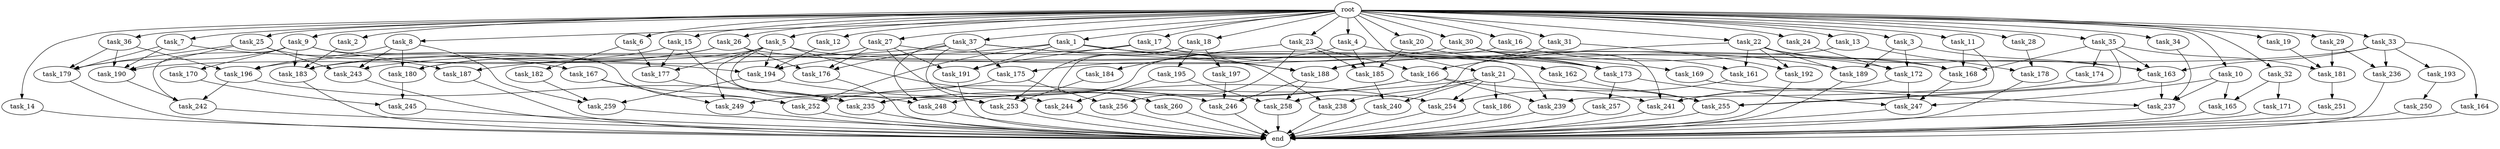 digraph G {
  root [size="0.000000"];
  task_1 [size="1.024000"];
  task_2 [size="1.024000"];
  task_3 [size="1.024000"];
  task_4 [size="1.024000"];
  task_5 [size="1.024000"];
  task_6 [size="1.024000"];
  task_7 [size="1.024000"];
  task_8 [size="1.024000"];
  task_9 [size="1.024000"];
  task_10 [size="1.024000"];
  task_11 [size="1.024000"];
  task_12 [size="1.024000"];
  task_13 [size="1.024000"];
  task_14 [size="1.024000"];
  task_15 [size="1.024000"];
  task_16 [size="1.024000"];
  task_17 [size="1.024000"];
  task_18 [size="1.024000"];
  task_19 [size="1.024000"];
  task_20 [size="1.024000"];
  task_21 [size="1.024000"];
  task_22 [size="1.024000"];
  task_23 [size="1.024000"];
  task_24 [size="1.024000"];
  task_25 [size="1.024000"];
  task_26 [size="1.024000"];
  task_27 [size="1.024000"];
  task_28 [size="1.024000"];
  task_29 [size="1.024000"];
  task_30 [size="1.024000"];
  task_31 [size="1.024000"];
  task_32 [size="1.024000"];
  task_33 [size="1.024000"];
  task_34 [size="1.024000"];
  task_35 [size="1.024000"];
  task_36 [size="1.024000"];
  task_37 [size="1.024000"];
  task_161 [size="292057776.128000"];
  task_162 [size="858993459.200000"];
  task_163 [size="678604832.768000"];
  task_164 [size="34359738.368000"];
  task_165 [size="429496729.600000"];
  task_166 [size="249108103.168000"];
  task_167 [size="137438953.472000"];
  task_168 [size="1322849927.168000"];
  task_169 [size="77309411.328000"];
  task_170 [size="34359738.368000"];
  task_171 [size="214748364.800000"];
  task_172 [size="558345748.480000"];
  task_173 [size="670014898.176000"];
  task_174 [size="214748364.800000"];
  task_175 [size="584115552.256000"];
  task_176 [size="489626271.744000"];
  task_177 [size="1546188226.560000"];
  task_178 [size="1408749273.088000"];
  task_179 [size="790273982.464000"];
  task_180 [size="1314259992.576000"];
  task_181 [size="944892805.120000"];
  task_182 [size="549755813.888000"];
  task_183 [size="2010044694.528000"];
  task_184 [size="34359738.368000"];
  task_185 [size="618475290.624000"];
  task_186 [size="858993459.200000"];
  task_187 [size="343597383.680000"];
  task_188 [size="1005022347.264000"];
  task_189 [size="979252543.488000"];
  task_190 [size="893353197.568000"];
  task_191 [size="970662608.896000"];
  task_192 [size="1073741824.000000"];
  task_193 [size="34359738.368000"];
  task_194 [size="670014898.176000"];
  task_195 [size="34359738.368000"];
  task_196 [size="377957122.048000"];
  task_197 [size="34359738.368000"];
  task_235 [size="592705486.848000"];
  task_236 [size="68719476.736000"];
  task_237 [size="1425929142.272000"];
  task_238 [size="893353197.568000"];
  task_239 [size="2027224563.712000"];
  task_240 [size="1073741824.000000"];
  task_241 [size="1382979469.312000"];
  task_242 [size="463856467.968000"];
  task_243 [size="420906795.008000"];
  task_244 [size="249108103.168000"];
  task_245 [size="1279900254.208000"];
  task_246 [size="249108103.168000"];
  task_247 [size="1262720385.024000"];
  task_248 [size="1752346656.768000"];
  task_249 [size="721554505.728000"];
  task_250 [size="420906795.008000"];
  task_251 [size="549755813.888000"];
  task_252 [size="970662608.896000"];
  task_253 [size="755914244.096000"];
  task_254 [size="1314259992.576000"];
  task_255 [size="2070174236.672000"];
  task_256 [size="68719476.736000"];
  task_257 [size="695784701.952000"];
  task_258 [size="841813590.016000"];
  task_259 [size="876173328.384000"];
  task_260 [size="34359738.368000"];
  end [size="0.000000"];

  root -> task_1 [size="1.000000"];
  root -> task_2 [size="1.000000"];
  root -> task_3 [size="1.000000"];
  root -> task_4 [size="1.000000"];
  root -> task_5 [size="1.000000"];
  root -> task_6 [size="1.000000"];
  root -> task_7 [size="1.000000"];
  root -> task_8 [size="1.000000"];
  root -> task_9 [size="1.000000"];
  root -> task_10 [size="1.000000"];
  root -> task_11 [size="1.000000"];
  root -> task_12 [size="1.000000"];
  root -> task_13 [size="1.000000"];
  root -> task_14 [size="1.000000"];
  root -> task_15 [size="1.000000"];
  root -> task_16 [size="1.000000"];
  root -> task_17 [size="1.000000"];
  root -> task_18 [size="1.000000"];
  root -> task_19 [size="1.000000"];
  root -> task_20 [size="1.000000"];
  root -> task_21 [size="1.000000"];
  root -> task_22 [size="1.000000"];
  root -> task_23 [size="1.000000"];
  root -> task_24 [size="1.000000"];
  root -> task_25 [size="1.000000"];
  root -> task_26 [size="1.000000"];
  root -> task_27 [size="1.000000"];
  root -> task_28 [size="1.000000"];
  root -> task_29 [size="1.000000"];
  root -> task_30 [size="1.000000"];
  root -> task_31 [size="1.000000"];
  root -> task_32 [size="1.000000"];
  root -> task_33 [size="1.000000"];
  root -> task_34 [size="1.000000"];
  root -> task_35 [size="1.000000"];
  root -> task_36 [size="1.000000"];
  root -> task_37 [size="1.000000"];
  task_1 -> task_169 [size="75497472.000000"];
  task_1 -> task_188 [size="75497472.000000"];
  task_1 -> task_191 [size="75497472.000000"];
  task_1 -> task_194 [size="75497472.000000"];
  task_1 -> task_252 [size="75497472.000000"];
  task_2 -> task_183 [size="679477248.000000"];
  task_3 -> task_163 [size="209715200.000000"];
  task_3 -> task_172 [size="209715200.000000"];
  task_3 -> task_189 [size="209715200.000000"];
  task_4 -> task_175 [size="536870912.000000"];
  task_4 -> task_185 [size="536870912.000000"];
  task_4 -> task_189 [size="536870912.000000"];
  task_5 -> task_173 [size="134217728.000000"];
  task_5 -> task_177 [size="134217728.000000"];
  task_5 -> task_190 [size="134217728.000000"];
  task_5 -> task_194 [size="134217728.000000"];
  task_5 -> task_246 [size="134217728.000000"];
  task_5 -> task_249 [size="134217728.000000"];
  task_5 -> task_253 [size="134217728.000000"];
  task_6 -> task_177 [size="536870912.000000"];
  task_6 -> task_182 [size="536870912.000000"];
  task_7 -> task_167 [size="134217728.000000"];
  task_7 -> task_179 [size="134217728.000000"];
  task_7 -> task_190 [size="134217728.000000"];
  task_8 -> task_180 [size="33554432.000000"];
  task_8 -> task_196 [size="33554432.000000"];
  task_8 -> task_243 [size="33554432.000000"];
  task_8 -> task_259 [size="33554432.000000"];
  task_9 -> task_170 [size="33554432.000000"];
  task_9 -> task_179 [size="33554432.000000"];
  task_9 -> task_183 [size="33554432.000000"];
  task_9 -> task_194 [size="33554432.000000"];
  task_9 -> task_242 [size="33554432.000000"];
  task_9 -> task_252 [size="33554432.000000"];
  task_10 -> task_165 [size="209715200.000000"];
  task_10 -> task_237 [size="209715200.000000"];
  task_10 -> task_247 [size="209715200.000000"];
  task_11 -> task_168 [size="838860800.000000"];
  task_11 -> task_239 [size="838860800.000000"];
  task_12 -> task_194 [size="411041792.000000"];
  task_13 -> task_178 [size="536870912.000000"];
  task_13 -> task_258 [size="536870912.000000"];
  task_14 -> end [size="1.000000"];
  task_15 -> task_177 [size="838860800.000000"];
  task_15 -> task_180 [size="838860800.000000"];
  task_15 -> task_248 [size="838860800.000000"];
  task_16 -> task_172 [size="33554432.000000"];
  task_16 -> task_235 [size="33554432.000000"];
  task_17 -> task_162 [size="838860800.000000"];
  task_17 -> task_183 [size="838860800.000000"];
  task_17 -> task_191 [size="838860800.000000"];
  task_17 -> task_239 [size="838860800.000000"];
  task_18 -> task_195 [size="33554432.000000"];
  task_18 -> task_197 [size="33554432.000000"];
  task_18 -> task_253 [size="33554432.000000"];
  task_18 -> task_260 [size="33554432.000000"];
  task_19 -> task_181 [size="679477248.000000"];
  task_20 -> task_173 [size="33554432.000000"];
  task_20 -> task_185 [size="33554432.000000"];
  task_21 -> task_186 [size="838860800.000000"];
  task_21 -> task_238 [size="838860800.000000"];
  task_21 -> task_240 [size="838860800.000000"];
  task_21 -> task_248 [size="838860800.000000"];
  task_21 -> task_254 [size="838860800.000000"];
  task_21 -> task_255 [size="838860800.000000"];
  task_22 -> task_161 [size="209715200.000000"];
  task_22 -> task_163 [size="209715200.000000"];
  task_22 -> task_166 [size="209715200.000000"];
  task_22 -> task_168 [size="209715200.000000"];
  task_22 -> task_189 [size="209715200.000000"];
  task_22 -> task_192 [size="209715200.000000"];
  task_23 -> task_166 [size="33554432.000000"];
  task_23 -> task_184 [size="33554432.000000"];
  task_23 -> task_185 [size="33554432.000000"];
  task_23 -> task_256 [size="33554432.000000"];
  task_24 -> task_172 [size="301989888.000000"];
  task_25 -> task_179 [size="301989888.000000"];
  task_25 -> task_187 [size="301989888.000000"];
  task_25 -> task_190 [size="301989888.000000"];
  task_25 -> task_243 [size="301989888.000000"];
  task_26 -> task_173 [size="411041792.000000"];
  task_26 -> task_176 [size="411041792.000000"];
  task_26 -> task_180 [size="411041792.000000"];
  task_26 -> task_183 [size="411041792.000000"];
  task_27 -> task_168 [size="33554432.000000"];
  task_27 -> task_176 [size="33554432.000000"];
  task_27 -> task_191 [size="33554432.000000"];
  task_27 -> task_196 [size="33554432.000000"];
  task_27 -> task_244 [size="33554432.000000"];
  task_28 -> task_178 [size="838860800.000000"];
  task_29 -> task_181 [size="33554432.000000"];
  task_29 -> task_236 [size="33554432.000000"];
  task_30 -> task_161 [size="75497472.000000"];
  task_30 -> task_173 [size="75497472.000000"];
  task_30 -> task_241 [size="75497472.000000"];
  task_30 -> task_243 [size="75497472.000000"];
  task_31 -> task_188 [size="838860800.000000"];
  task_31 -> task_192 [size="838860800.000000"];
  task_32 -> task_165 [size="209715200.000000"];
  task_32 -> task_171 [size="209715200.000000"];
  task_33 -> task_163 [size="33554432.000000"];
  task_33 -> task_164 [size="33554432.000000"];
  task_33 -> task_188 [size="33554432.000000"];
  task_33 -> task_193 [size="33554432.000000"];
  task_33 -> task_236 [size="33554432.000000"];
  task_34 -> task_237 [size="134217728.000000"];
  task_35 -> task_163 [size="209715200.000000"];
  task_35 -> task_168 [size="209715200.000000"];
  task_35 -> task_174 [size="209715200.000000"];
  task_35 -> task_181 [size="209715200.000000"];
  task_35 -> task_255 [size="209715200.000000"];
  task_36 -> task_179 [size="301989888.000000"];
  task_36 -> task_190 [size="301989888.000000"];
  task_36 -> task_196 [size="301989888.000000"];
  task_37 -> task_175 [size="33554432.000000"];
  task_37 -> task_176 [size="33554432.000000"];
  task_37 -> task_187 [size="33554432.000000"];
  task_37 -> task_188 [size="33554432.000000"];
  task_37 -> task_238 [size="33554432.000000"];
  task_37 -> task_248 [size="33554432.000000"];
  task_37 -> task_253 [size="33554432.000000"];
  task_161 -> task_254 [size="33554432.000000"];
  task_162 -> task_255 [size="134217728.000000"];
  task_163 -> task_237 [size="838860800.000000"];
  task_163 -> task_255 [size="838860800.000000"];
  task_164 -> end [size="1.000000"];
  task_165 -> end [size="1.000000"];
  task_166 -> task_235 [size="301989888.000000"];
  task_166 -> task_239 [size="301989888.000000"];
  task_166 -> task_241 [size="301989888.000000"];
  task_166 -> task_252 [size="301989888.000000"];
  task_167 -> task_249 [size="536870912.000000"];
  task_167 -> task_252 [size="536870912.000000"];
  task_168 -> task_247 [size="209715200.000000"];
  task_169 -> task_237 [size="209715200.000000"];
  task_170 -> task_245 [size="411041792.000000"];
  task_171 -> end [size="1.000000"];
  task_172 -> task_241 [size="134217728.000000"];
  task_172 -> task_247 [size="134217728.000000"];
  task_173 -> task_247 [size="679477248.000000"];
  task_173 -> task_257 [size="679477248.000000"];
  task_174 -> task_241 [size="838860800.000000"];
  task_175 -> task_249 [size="33554432.000000"];
  task_175 -> task_256 [size="33554432.000000"];
  task_176 -> end [size="1.000000"];
  task_177 -> task_235 [size="33554432.000000"];
  task_178 -> end [size="1.000000"];
  task_179 -> end [size="1.000000"];
  task_180 -> task_245 [size="838860800.000000"];
  task_181 -> task_251 [size="536870912.000000"];
  task_182 -> task_259 [size="411041792.000000"];
  task_183 -> end [size="1.000000"];
  task_184 -> task_253 [size="536870912.000000"];
  task_185 -> task_240 [size="209715200.000000"];
  task_186 -> end [size="1.000000"];
  task_187 -> end [size="1.000000"];
  task_188 -> task_246 [size="75497472.000000"];
  task_188 -> task_258 [size="75497472.000000"];
  task_189 -> end [size="1.000000"];
  task_190 -> task_242 [size="209715200.000000"];
  task_191 -> end [size="1.000000"];
  task_192 -> end [size="1.000000"];
  task_193 -> task_250 [size="411041792.000000"];
  task_194 -> task_254 [size="411041792.000000"];
  task_194 -> task_259 [size="411041792.000000"];
  task_195 -> task_244 [size="209715200.000000"];
  task_195 -> task_258 [size="209715200.000000"];
  task_196 -> task_235 [size="209715200.000000"];
  task_196 -> task_242 [size="209715200.000000"];
  task_197 -> task_246 [size="33554432.000000"];
  task_235 -> end [size="1.000000"];
  task_236 -> end [size="1.000000"];
  task_237 -> end [size="1.000000"];
  task_238 -> end [size="1.000000"];
  task_239 -> end [size="1.000000"];
  task_240 -> end [size="1.000000"];
  task_241 -> end [size="1.000000"];
  task_242 -> end [size="1.000000"];
  task_243 -> end [size="1.000000"];
  task_244 -> end [size="1.000000"];
  task_245 -> end [size="1.000000"];
  task_246 -> end [size="1.000000"];
  task_247 -> end [size="1.000000"];
  task_248 -> end [size="1.000000"];
  task_249 -> end [size="1.000000"];
  task_250 -> end [size="1.000000"];
  task_251 -> end [size="1.000000"];
  task_252 -> end [size="1.000000"];
  task_253 -> end [size="1.000000"];
  task_254 -> end [size="1.000000"];
  task_255 -> end [size="1.000000"];
  task_256 -> end [size="1.000000"];
  task_257 -> end [size="1.000000"];
  task_258 -> end [size="1.000000"];
  task_259 -> end [size="1.000000"];
  task_260 -> end [size="1.000000"];
}
